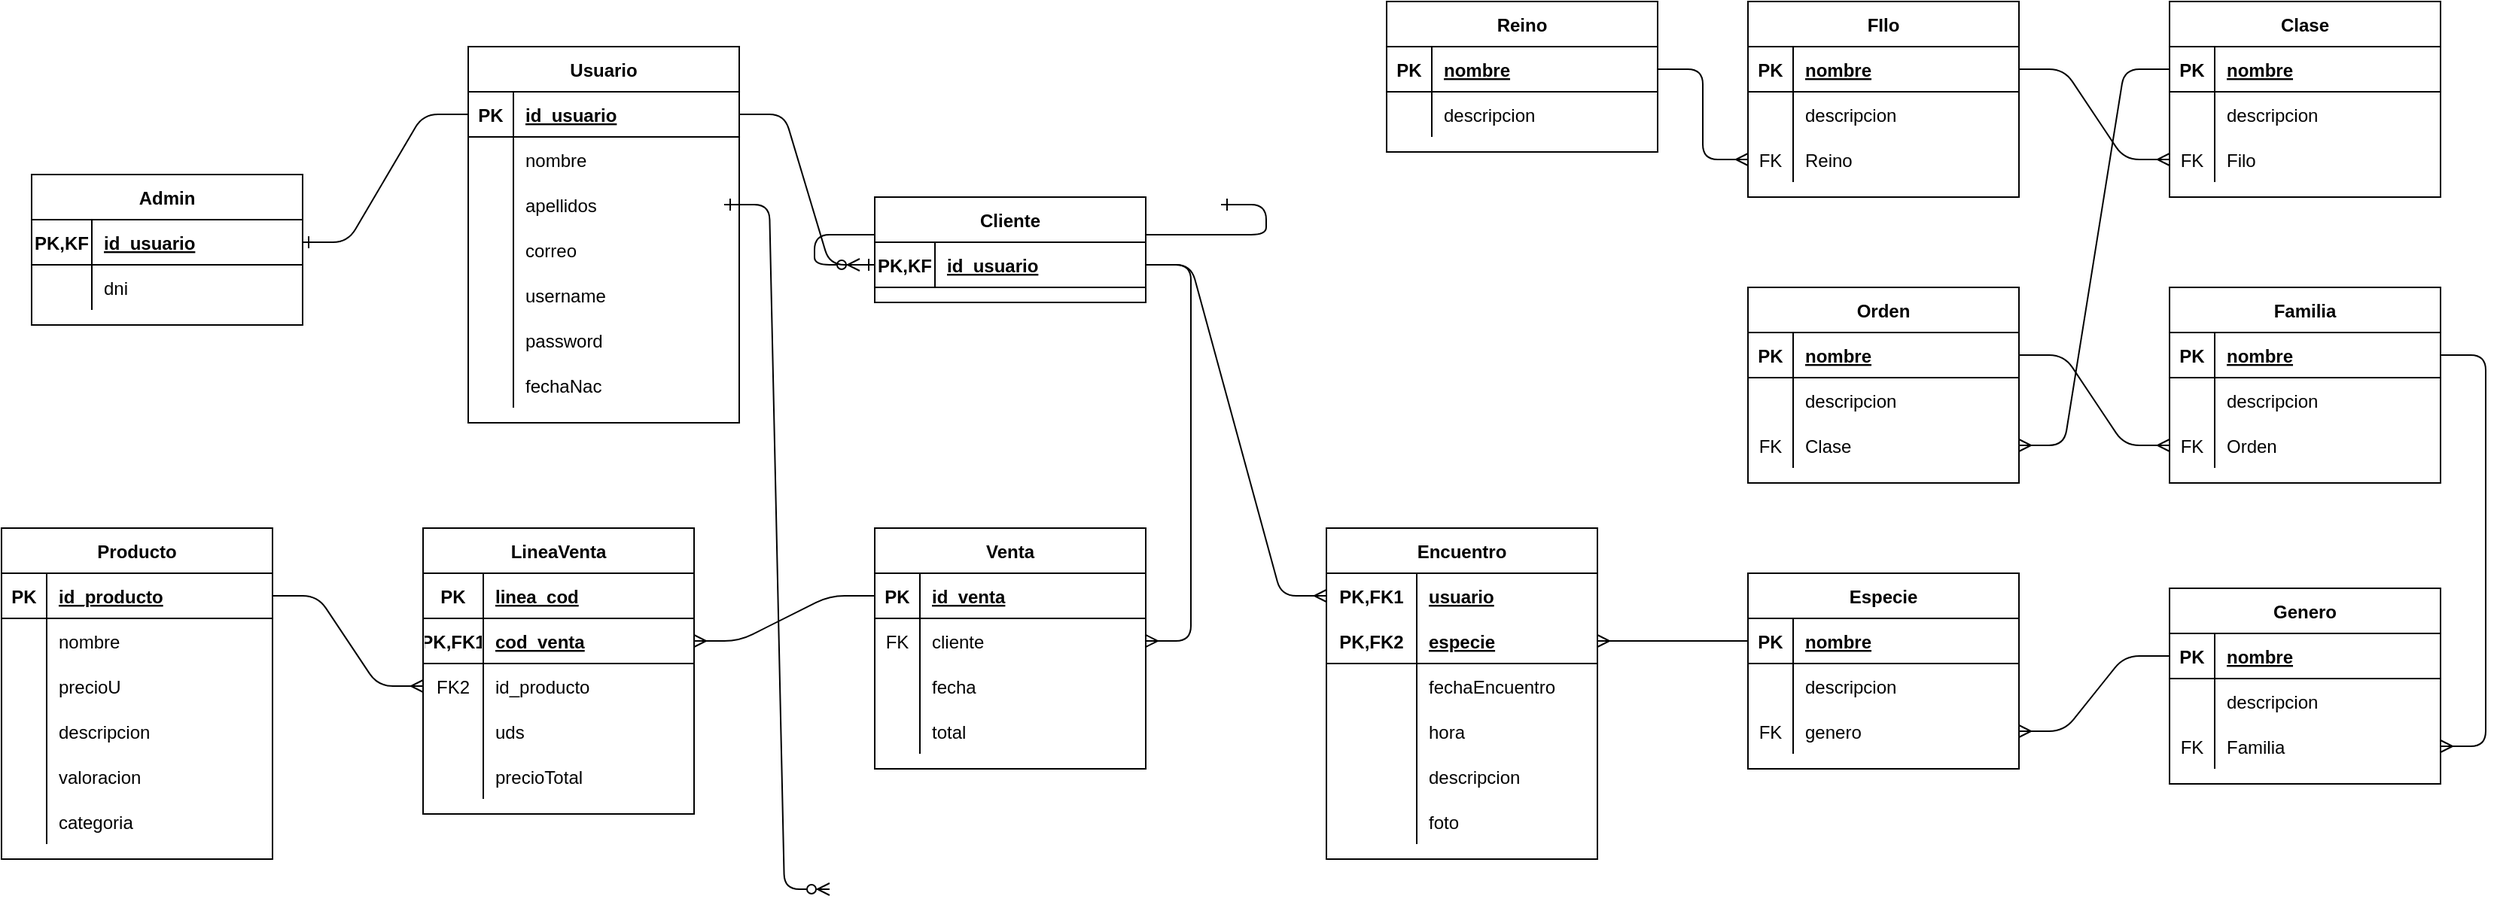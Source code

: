 <mxfile version="13.9.9" type="device"><diagram id="R2lEEEUBdFMjLlhIrx00" name="Page-1"><mxGraphModel dx="2537" dy="729" grid="1" gridSize="10" guides="1" tooltips="1" connect="1" arrows="1" fold="1" page="1" pageScale="1" pageWidth="850" pageHeight="1100" math="0" shadow="0" extFonts="Permanent Marker^https://fonts.googleapis.com/css?family=Permanent+Marker"><root><mxCell id="0"/><mxCell id="1" parent="0"/><mxCell id="C-vyLk0tnHw3VtMMgP7b-1" value="" style="edgeStyle=entityRelationEdgeStyle;endArrow=ERzeroToMany;startArrow=ERone;endFill=1;startFill=0;" parent="1" target="C-vyLk0tnHw3VtMMgP7b-6" edge="1"><mxGeometry width="100" height="100" relative="1" as="geometry"><mxPoint x="370" y="165" as="sourcePoint"/><mxPoint x="440" y="620" as="targetPoint"/></mxGeometry></mxCell><mxCell id="C-vyLk0tnHw3VtMMgP7b-12" value="" style="edgeStyle=entityRelationEdgeStyle;endArrow=ERzeroToMany;startArrow=ERone;endFill=1;startFill=0;" parent="1" target="C-vyLk0tnHw3VtMMgP7b-17" edge="1"><mxGeometry width="100" height="100" relative="1" as="geometry"><mxPoint x="700" y="165" as="sourcePoint"/><mxPoint x="460" y="205" as="targetPoint"/></mxGeometry></mxCell><mxCell id="Ml589LJVZkiTrQY9jMzu-1" value="Usuario" style="shape=table;startSize=30;container=1;collapsible=1;childLayout=tableLayout;fixedRows=1;rowLines=0;fontStyle=1;align=center;resizeLast=1;" vertex="1" parent="1"><mxGeometry x="200" y="60" width="180" height="250" as="geometry"/></mxCell><mxCell id="Ml589LJVZkiTrQY9jMzu-2" value="" style="shape=partialRectangle;collapsible=0;dropTarget=0;pointerEvents=0;fillColor=none;top=0;left=0;bottom=1;right=0;points=[[0,0.5],[1,0.5]];portConstraint=eastwest;" vertex="1" parent="Ml589LJVZkiTrQY9jMzu-1"><mxGeometry y="30" width="180" height="30" as="geometry"/></mxCell><mxCell id="Ml589LJVZkiTrQY9jMzu-3" value="PK" style="shape=partialRectangle;connectable=0;fillColor=none;top=0;left=0;bottom=0;right=0;fontStyle=1;overflow=hidden;" vertex="1" parent="Ml589LJVZkiTrQY9jMzu-2"><mxGeometry width="30" height="30" as="geometry"/></mxCell><mxCell id="Ml589LJVZkiTrQY9jMzu-4" value="id_usuario" style="shape=partialRectangle;connectable=0;fillColor=none;top=0;left=0;bottom=0;right=0;align=left;spacingLeft=6;fontStyle=5;overflow=hidden;" vertex="1" parent="Ml589LJVZkiTrQY9jMzu-2"><mxGeometry x="30" width="150" height="30" as="geometry"/></mxCell><mxCell id="Ml589LJVZkiTrQY9jMzu-5" value="" style="shape=partialRectangle;collapsible=0;dropTarget=0;pointerEvents=0;fillColor=none;top=0;left=0;bottom=0;right=0;points=[[0,0.5],[1,0.5]];portConstraint=eastwest;" vertex="1" parent="Ml589LJVZkiTrQY9jMzu-1"><mxGeometry y="60" width="180" height="30" as="geometry"/></mxCell><mxCell id="Ml589LJVZkiTrQY9jMzu-6" value="" style="shape=partialRectangle;connectable=0;fillColor=none;top=0;left=0;bottom=0;right=0;editable=1;overflow=hidden;" vertex="1" parent="Ml589LJVZkiTrQY9jMzu-5"><mxGeometry width="30" height="30" as="geometry"/></mxCell><mxCell id="Ml589LJVZkiTrQY9jMzu-7" value="nombre" style="shape=partialRectangle;connectable=0;fillColor=none;top=0;left=0;bottom=0;right=0;align=left;spacingLeft=6;overflow=hidden;" vertex="1" parent="Ml589LJVZkiTrQY9jMzu-5"><mxGeometry x="30" width="150" height="30" as="geometry"/></mxCell><mxCell id="Ml589LJVZkiTrQY9jMzu-8" value="" style="shape=partialRectangle;collapsible=0;dropTarget=0;pointerEvents=0;fillColor=none;top=0;left=0;bottom=0;right=0;points=[[0,0.5],[1,0.5]];portConstraint=eastwest;" vertex="1" parent="Ml589LJVZkiTrQY9jMzu-1"><mxGeometry y="90" width="180" height="30" as="geometry"/></mxCell><mxCell id="Ml589LJVZkiTrQY9jMzu-9" value="" style="shape=partialRectangle;connectable=0;fillColor=none;top=0;left=0;bottom=0;right=0;editable=1;overflow=hidden;" vertex="1" parent="Ml589LJVZkiTrQY9jMzu-8"><mxGeometry width="30" height="30" as="geometry"/></mxCell><mxCell id="Ml589LJVZkiTrQY9jMzu-10" value="apellidos" style="shape=partialRectangle;connectable=0;fillColor=none;top=0;left=0;bottom=0;right=0;align=left;spacingLeft=6;overflow=hidden;" vertex="1" parent="Ml589LJVZkiTrQY9jMzu-8"><mxGeometry x="30" width="150" height="30" as="geometry"/></mxCell><mxCell id="Ml589LJVZkiTrQY9jMzu-11" value="" style="shape=partialRectangle;collapsible=0;dropTarget=0;pointerEvents=0;fillColor=none;top=0;left=0;bottom=0;right=0;points=[[0,0.5],[1,0.5]];portConstraint=eastwest;" vertex="1" parent="Ml589LJVZkiTrQY9jMzu-1"><mxGeometry y="120" width="180" height="30" as="geometry"/></mxCell><mxCell id="Ml589LJVZkiTrQY9jMzu-12" value="" style="shape=partialRectangle;connectable=0;fillColor=none;top=0;left=0;bottom=0;right=0;editable=1;overflow=hidden;" vertex="1" parent="Ml589LJVZkiTrQY9jMzu-11"><mxGeometry width="30" height="30" as="geometry"/></mxCell><mxCell id="Ml589LJVZkiTrQY9jMzu-13" value="correo" style="shape=partialRectangle;connectable=0;fillColor=none;top=0;left=0;bottom=0;right=0;align=left;spacingLeft=6;overflow=hidden;" vertex="1" parent="Ml589LJVZkiTrQY9jMzu-11"><mxGeometry x="30" width="150" height="30" as="geometry"/></mxCell><mxCell id="Ml589LJVZkiTrQY9jMzu-14" value="" style="shape=partialRectangle;collapsible=0;dropTarget=0;pointerEvents=0;fillColor=none;top=0;left=0;bottom=0;right=0;points=[[0,0.5],[1,0.5]];portConstraint=eastwest;" vertex="1" parent="Ml589LJVZkiTrQY9jMzu-1"><mxGeometry y="150" width="180" height="30" as="geometry"/></mxCell><mxCell id="Ml589LJVZkiTrQY9jMzu-15" value="" style="shape=partialRectangle;connectable=0;fillColor=none;top=0;left=0;bottom=0;right=0;editable=1;overflow=hidden;" vertex="1" parent="Ml589LJVZkiTrQY9jMzu-14"><mxGeometry width="30" height="30" as="geometry"/></mxCell><mxCell id="Ml589LJVZkiTrQY9jMzu-16" value="username" style="shape=partialRectangle;connectable=0;fillColor=none;top=0;left=0;bottom=0;right=0;align=left;spacingLeft=6;overflow=hidden;" vertex="1" parent="Ml589LJVZkiTrQY9jMzu-14"><mxGeometry x="30" width="150" height="30" as="geometry"/></mxCell><mxCell id="Ml589LJVZkiTrQY9jMzu-17" value="" style="shape=partialRectangle;collapsible=0;dropTarget=0;pointerEvents=0;fillColor=none;top=0;left=0;bottom=0;right=0;points=[[0,0.5],[1,0.5]];portConstraint=eastwest;" vertex="1" parent="Ml589LJVZkiTrQY9jMzu-1"><mxGeometry y="180" width="180" height="30" as="geometry"/></mxCell><mxCell id="Ml589LJVZkiTrQY9jMzu-18" value="" style="shape=partialRectangle;connectable=0;fillColor=none;top=0;left=0;bottom=0;right=0;editable=1;overflow=hidden;" vertex="1" parent="Ml589LJVZkiTrQY9jMzu-17"><mxGeometry width="30" height="30" as="geometry"/></mxCell><mxCell id="Ml589LJVZkiTrQY9jMzu-19" value="password" style="shape=partialRectangle;connectable=0;fillColor=none;top=0;left=0;bottom=0;right=0;align=left;spacingLeft=6;overflow=hidden;" vertex="1" parent="Ml589LJVZkiTrQY9jMzu-17"><mxGeometry x="30" width="150" height="30" as="geometry"/></mxCell><mxCell id="Ml589LJVZkiTrQY9jMzu-20" value="" style="shape=partialRectangle;collapsible=0;dropTarget=0;pointerEvents=0;fillColor=none;top=0;left=0;bottom=0;right=0;points=[[0,0.5],[1,0.5]];portConstraint=eastwest;" vertex="1" parent="Ml589LJVZkiTrQY9jMzu-1"><mxGeometry y="210" width="180" height="30" as="geometry"/></mxCell><mxCell id="Ml589LJVZkiTrQY9jMzu-21" value="" style="shape=partialRectangle;connectable=0;fillColor=none;top=0;left=0;bottom=0;right=0;editable=1;overflow=hidden;" vertex="1" parent="Ml589LJVZkiTrQY9jMzu-20"><mxGeometry width="30" height="30" as="geometry"/></mxCell><mxCell id="Ml589LJVZkiTrQY9jMzu-22" value="fechaNac" style="shape=partialRectangle;connectable=0;fillColor=none;top=0;left=0;bottom=0;right=0;align=left;spacingLeft=6;overflow=hidden;" vertex="1" parent="Ml589LJVZkiTrQY9jMzu-20"><mxGeometry x="30" width="150" height="30" as="geometry"/></mxCell><mxCell id="Ml589LJVZkiTrQY9jMzu-26" value="Admin" style="shape=table;startSize=30;container=1;collapsible=1;childLayout=tableLayout;fixedRows=1;rowLines=0;fontStyle=1;align=center;resizeLast=1;" vertex="1" parent="1"><mxGeometry x="-90" y="145" width="180" height="100" as="geometry"/></mxCell><mxCell id="Ml589LJVZkiTrQY9jMzu-27" value="" style="shape=partialRectangle;collapsible=0;dropTarget=0;pointerEvents=0;fillColor=none;top=0;left=0;bottom=1;right=0;points=[[0,0.5],[1,0.5]];portConstraint=eastwest;" vertex="1" parent="Ml589LJVZkiTrQY9jMzu-26"><mxGeometry y="30" width="180" height="30" as="geometry"/></mxCell><mxCell id="Ml589LJVZkiTrQY9jMzu-28" value="PK,KF" style="shape=partialRectangle;connectable=0;fillColor=none;top=0;left=0;bottom=0;right=0;fontStyle=1;overflow=hidden;" vertex="1" parent="Ml589LJVZkiTrQY9jMzu-27"><mxGeometry width="40" height="30" as="geometry"/></mxCell><mxCell id="Ml589LJVZkiTrQY9jMzu-29" value="id_usuario" style="shape=partialRectangle;connectable=0;fillColor=none;top=0;left=0;bottom=0;right=0;align=left;spacingLeft=6;fontStyle=5;overflow=hidden;" vertex="1" parent="Ml589LJVZkiTrQY9jMzu-27"><mxGeometry x="40" width="140" height="30" as="geometry"/></mxCell><mxCell id="Ml589LJVZkiTrQY9jMzu-36" value="" style="shape=partialRectangle;collapsible=0;dropTarget=0;pointerEvents=0;fillColor=none;top=0;left=0;bottom=0;right=0;points=[[0,0.5],[1,0.5]];portConstraint=eastwest;" vertex="1" parent="Ml589LJVZkiTrQY9jMzu-26"><mxGeometry y="60" width="180" height="30" as="geometry"/></mxCell><mxCell id="Ml589LJVZkiTrQY9jMzu-37" value="" style="shape=partialRectangle;connectable=0;fillColor=none;top=0;left=0;bottom=0;right=0;editable=1;overflow=hidden;" vertex="1" parent="Ml589LJVZkiTrQY9jMzu-36"><mxGeometry width="40" height="30" as="geometry"/></mxCell><mxCell id="Ml589LJVZkiTrQY9jMzu-38" value="dni" style="shape=partialRectangle;connectable=0;fillColor=none;top=0;left=0;bottom=0;right=0;align=left;spacingLeft=6;overflow=hidden;" vertex="1" parent="Ml589LJVZkiTrQY9jMzu-36"><mxGeometry x="40" width="140" height="30" as="geometry"/></mxCell><mxCell id="Ml589LJVZkiTrQY9jMzu-39" value="Cliente" style="shape=table;startSize=30;container=1;collapsible=1;childLayout=tableLayout;fixedRows=1;rowLines=0;fontStyle=1;align=center;resizeLast=1;" vertex="1" parent="1"><mxGeometry x="470" y="160" width="180" height="70" as="geometry"/></mxCell><mxCell id="Ml589LJVZkiTrQY9jMzu-40" value="" style="shape=partialRectangle;collapsible=0;dropTarget=0;pointerEvents=0;fillColor=none;top=0;left=0;bottom=1;right=0;points=[[0,0.5],[1,0.5]];portConstraint=eastwest;" vertex="1" parent="Ml589LJVZkiTrQY9jMzu-39"><mxGeometry y="30" width="180" height="30" as="geometry"/></mxCell><mxCell id="Ml589LJVZkiTrQY9jMzu-41" value="PK,KF" style="shape=partialRectangle;connectable=0;fillColor=none;top=0;left=0;bottom=0;right=0;fontStyle=1;overflow=hidden;" vertex="1" parent="Ml589LJVZkiTrQY9jMzu-40"><mxGeometry width="40" height="30" as="geometry"/></mxCell><mxCell id="Ml589LJVZkiTrQY9jMzu-42" value="id_usuario" style="shape=partialRectangle;connectable=0;fillColor=none;top=0;left=0;bottom=0;right=0;align=left;spacingLeft=6;fontStyle=5;overflow=hidden;" vertex="1" parent="Ml589LJVZkiTrQY9jMzu-40"><mxGeometry x="40" width="140" height="30" as="geometry"/></mxCell><mxCell id="Ml589LJVZkiTrQY9jMzu-64" value="" style="edgeStyle=entityRelationEdgeStyle;fontSize=12;html=1;endArrow=ERone;endFill=1;" edge="1" parent="1" source="Ml589LJVZkiTrQY9jMzu-2" target="Ml589LJVZkiTrQY9jMzu-27"><mxGeometry width="100" height="100" relative="1" as="geometry"><mxPoint y="150" as="sourcePoint"/><mxPoint x="30" y="-40" as="targetPoint"/></mxGeometry></mxCell><mxCell id="Ml589LJVZkiTrQY9jMzu-66" value="" style="edgeStyle=entityRelationEdgeStyle;fontSize=12;html=1;endArrow=ERone;endFill=1;" edge="1" parent="1" source="Ml589LJVZkiTrQY9jMzu-2" target="Ml589LJVZkiTrQY9jMzu-40"><mxGeometry width="100" height="100" relative="1" as="geometry"><mxPoint x="560" y="-100" as="sourcePoint"/><mxPoint x="300" y="250" as="targetPoint"/></mxGeometry></mxCell><mxCell id="Ml589LJVZkiTrQY9jMzu-67" value="Especie" style="shape=table;startSize=30;container=1;collapsible=1;childLayout=tableLayout;fixedRows=1;rowLines=0;fontStyle=1;align=center;resizeLast=1;" vertex="1" parent="1"><mxGeometry x="1050" y="410" width="180" height="130" as="geometry"/></mxCell><mxCell id="Ml589LJVZkiTrQY9jMzu-68" value="" style="shape=partialRectangle;collapsible=0;dropTarget=0;pointerEvents=0;fillColor=none;top=0;left=0;bottom=1;right=0;points=[[0,0.5],[1,0.5]];portConstraint=eastwest;" vertex="1" parent="Ml589LJVZkiTrQY9jMzu-67"><mxGeometry y="30" width="180" height="30" as="geometry"/></mxCell><mxCell id="Ml589LJVZkiTrQY9jMzu-69" value="PK" style="shape=partialRectangle;connectable=0;fillColor=none;top=0;left=0;bottom=0;right=0;fontStyle=1;overflow=hidden;" vertex="1" parent="Ml589LJVZkiTrQY9jMzu-68"><mxGeometry width="30" height="30" as="geometry"/></mxCell><mxCell id="Ml589LJVZkiTrQY9jMzu-70" value="nombre" style="shape=partialRectangle;connectable=0;fillColor=none;top=0;left=0;bottom=0;right=0;align=left;spacingLeft=6;fontStyle=5;overflow=hidden;" vertex="1" parent="Ml589LJVZkiTrQY9jMzu-68"><mxGeometry x="30" width="150" height="30" as="geometry"/></mxCell><mxCell id="Ml589LJVZkiTrQY9jMzu-71" value="" style="shape=partialRectangle;collapsible=0;dropTarget=0;pointerEvents=0;fillColor=none;top=0;left=0;bottom=0;right=0;points=[[0,0.5],[1,0.5]];portConstraint=eastwest;" vertex="1" parent="Ml589LJVZkiTrQY9jMzu-67"><mxGeometry y="60" width="180" height="30" as="geometry"/></mxCell><mxCell id="Ml589LJVZkiTrQY9jMzu-72" value="" style="shape=partialRectangle;connectable=0;fillColor=none;top=0;left=0;bottom=0;right=0;editable=1;overflow=hidden;" vertex="1" parent="Ml589LJVZkiTrQY9jMzu-71"><mxGeometry width="30" height="30" as="geometry"/></mxCell><mxCell id="Ml589LJVZkiTrQY9jMzu-73" value="descripcion" style="shape=partialRectangle;connectable=0;fillColor=none;top=0;left=0;bottom=0;right=0;align=left;spacingLeft=6;overflow=hidden;" vertex="1" parent="Ml589LJVZkiTrQY9jMzu-71"><mxGeometry x="30" width="150" height="30" as="geometry"/></mxCell><mxCell id="Ml589LJVZkiTrQY9jMzu-74" value="" style="shape=partialRectangle;collapsible=0;dropTarget=0;pointerEvents=0;fillColor=none;top=0;left=0;bottom=0;right=0;points=[[0,0.5],[1,0.5]];portConstraint=eastwest;" vertex="1" parent="Ml589LJVZkiTrQY9jMzu-67"><mxGeometry y="90" width="180" height="30" as="geometry"/></mxCell><mxCell id="Ml589LJVZkiTrQY9jMzu-75" value="FK" style="shape=partialRectangle;connectable=0;fillColor=none;top=0;left=0;bottom=0;right=0;editable=1;overflow=hidden;" vertex="1" parent="Ml589LJVZkiTrQY9jMzu-74"><mxGeometry width="30" height="30" as="geometry"/></mxCell><mxCell id="Ml589LJVZkiTrQY9jMzu-76" value="genero" style="shape=partialRectangle;connectable=0;fillColor=none;top=0;left=0;bottom=0;right=0;align=left;spacingLeft=6;overflow=hidden;" vertex="1" parent="Ml589LJVZkiTrQY9jMzu-74"><mxGeometry x="30" width="150" height="30" as="geometry"/></mxCell><mxCell id="Ml589LJVZkiTrQY9jMzu-80" value="Genero" style="shape=table;startSize=30;container=1;collapsible=1;childLayout=tableLayout;fixedRows=1;rowLines=0;fontStyle=1;align=center;resizeLast=1;" vertex="1" parent="1"><mxGeometry x="1330" y="420" width="180" height="130" as="geometry"/></mxCell><mxCell id="Ml589LJVZkiTrQY9jMzu-81" value="" style="shape=partialRectangle;collapsible=0;dropTarget=0;pointerEvents=0;fillColor=none;top=0;left=0;bottom=1;right=0;points=[[0,0.5],[1,0.5]];portConstraint=eastwest;" vertex="1" parent="Ml589LJVZkiTrQY9jMzu-80"><mxGeometry y="30" width="180" height="30" as="geometry"/></mxCell><mxCell id="Ml589LJVZkiTrQY9jMzu-82" value="PK" style="shape=partialRectangle;connectable=0;fillColor=none;top=0;left=0;bottom=0;right=0;fontStyle=1;overflow=hidden;" vertex="1" parent="Ml589LJVZkiTrQY9jMzu-81"><mxGeometry width="30" height="30" as="geometry"/></mxCell><mxCell id="Ml589LJVZkiTrQY9jMzu-83" value="nombre" style="shape=partialRectangle;connectable=0;fillColor=none;top=0;left=0;bottom=0;right=0;align=left;spacingLeft=6;fontStyle=5;overflow=hidden;" vertex="1" parent="Ml589LJVZkiTrQY9jMzu-81"><mxGeometry x="30" width="150" height="30" as="geometry"/></mxCell><mxCell id="Ml589LJVZkiTrQY9jMzu-84" value="" style="shape=partialRectangle;collapsible=0;dropTarget=0;pointerEvents=0;fillColor=none;top=0;left=0;bottom=0;right=0;points=[[0,0.5],[1,0.5]];portConstraint=eastwest;" vertex="1" parent="Ml589LJVZkiTrQY9jMzu-80"><mxGeometry y="60" width="180" height="30" as="geometry"/></mxCell><mxCell id="Ml589LJVZkiTrQY9jMzu-85" value="" style="shape=partialRectangle;connectable=0;fillColor=none;top=0;left=0;bottom=0;right=0;editable=1;overflow=hidden;" vertex="1" parent="Ml589LJVZkiTrQY9jMzu-84"><mxGeometry width="30" height="30" as="geometry"/></mxCell><mxCell id="Ml589LJVZkiTrQY9jMzu-86" value="descripcion" style="shape=partialRectangle;connectable=0;fillColor=none;top=0;left=0;bottom=0;right=0;align=left;spacingLeft=6;overflow=hidden;" vertex="1" parent="Ml589LJVZkiTrQY9jMzu-84"><mxGeometry x="30" width="150" height="30" as="geometry"/></mxCell><mxCell id="Ml589LJVZkiTrQY9jMzu-87" value="" style="shape=partialRectangle;collapsible=0;dropTarget=0;pointerEvents=0;fillColor=none;top=0;left=0;bottom=0;right=0;points=[[0,0.5],[1,0.5]];portConstraint=eastwest;" vertex="1" parent="Ml589LJVZkiTrQY9jMzu-80"><mxGeometry y="90" width="180" height="30" as="geometry"/></mxCell><mxCell id="Ml589LJVZkiTrQY9jMzu-88" value="FK" style="shape=partialRectangle;connectable=0;fillColor=none;top=0;left=0;bottom=0;right=0;editable=1;overflow=hidden;" vertex="1" parent="Ml589LJVZkiTrQY9jMzu-87"><mxGeometry width="30" height="30" as="geometry"/></mxCell><mxCell id="Ml589LJVZkiTrQY9jMzu-89" value="Familia" style="shape=partialRectangle;connectable=0;fillColor=none;top=0;left=0;bottom=0;right=0;align=left;spacingLeft=6;overflow=hidden;" vertex="1" parent="Ml589LJVZkiTrQY9jMzu-87"><mxGeometry x="30" width="150" height="30" as="geometry"/></mxCell><mxCell id="Ml589LJVZkiTrQY9jMzu-90" value="Familia" style="shape=table;startSize=30;container=1;collapsible=1;childLayout=tableLayout;fixedRows=1;rowLines=0;fontStyle=1;align=center;resizeLast=1;" vertex="1" parent="1"><mxGeometry x="1330" y="220" width="180" height="130" as="geometry"/></mxCell><mxCell id="Ml589LJVZkiTrQY9jMzu-91" value="" style="shape=partialRectangle;collapsible=0;dropTarget=0;pointerEvents=0;fillColor=none;top=0;left=0;bottom=1;right=0;points=[[0,0.5],[1,0.5]];portConstraint=eastwest;" vertex="1" parent="Ml589LJVZkiTrQY9jMzu-90"><mxGeometry y="30" width="180" height="30" as="geometry"/></mxCell><mxCell id="Ml589LJVZkiTrQY9jMzu-92" value="PK" style="shape=partialRectangle;connectable=0;fillColor=none;top=0;left=0;bottom=0;right=0;fontStyle=1;overflow=hidden;" vertex="1" parent="Ml589LJVZkiTrQY9jMzu-91"><mxGeometry width="30" height="30" as="geometry"/></mxCell><mxCell id="Ml589LJVZkiTrQY9jMzu-93" value="nombre" style="shape=partialRectangle;connectable=0;fillColor=none;top=0;left=0;bottom=0;right=0;align=left;spacingLeft=6;fontStyle=5;overflow=hidden;" vertex="1" parent="Ml589LJVZkiTrQY9jMzu-91"><mxGeometry x="30" width="150" height="30" as="geometry"/></mxCell><mxCell id="Ml589LJVZkiTrQY9jMzu-94" value="" style="shape=partialRectangle;collapsible=0;dropTarget=0;pointerEvents=0;fillColor=none;top=0;left=0;bottom=0;right=0;points=[[0,0.5],[1,0.5]];portConstraint=eastwest;" vertex="1" parent="Ml589LJVZkiTrQY9jMzu-90"><mxGeometry y="60" width="180" height="30" as="geometry"/></mxCell><mxCell id="Ml589LJVZkiTrQY9jMzu-95" value="" style="shape=partialRectangle;connectable=0;fillColor=none;top=0;left=0;bottom=0;right=0;editable=1;overflow=hidden;" vertex="1" parent="Ml589LJVZkiTrQY9jMzu-94"><mxGeometry width="30" height="30" as="geometry"/></mxCell><mxCell id="Ml589LJVZkiTrQY9jMzu-96" value="descripcion" style="shape=partialRectangle;connectable=0;fillColor=none;top=0;left=0;bottom=0;right=0;align=left;spacingLeft=6;overflow=hidden;" vertex="1" parent="Ml589LJVZkiTrQY9jMzu-94"><mxGeometry x="30" width="150" height="30" as="geometry"/></mxCell><mxCell id="Ml589LJVZkiTrQY9jMzu-97" value="" style="shape=partialRectangle;collapsible=0;dropTarget=0;pointerEvents=0;fillColor=none;top=0;left=0;bottom=0;right=0;points=[[0,0.5],[1,0.5]];portConstraint=eastwest;" vertex="1" parent="Ml589LJVZkiTrQY9jMzu-90"><mxGeometry y="90" width="180" height="30" as="geometry"/></mxCell><mxCell id="Ml589LJVZkiTrQY9jMzu-98" value="FK" style="shape=partialRectangle;connectable=0;fillColor=none;top=0;left=0;bottom=0;right=0;editable=1;overflow=hidden;" vertex="1" parent="Ml589LJVZkiTrQY9jMzu-97"><mxGeometry width="30" height="30" as="geometry"/></mxCell><mxCell id="Ml589LJVZkiTrQY9jMzu-99" value="Orden" style="shape=partialRectangle;connectable=0;fillColor=none;top=0;left=0;bottom=0;right=0;align=left;spacingLeft=6;overflow=hidden;" vertex="1" parent="Ml589LJVZkiTrQY9jMzu-97"><mxGeometry x="30" width="150" height="30" as="geometry"/></mxCell><mxCell id="Ml589LJVZkiTrQY9jMzu-100" value="Orden" style="shape=table;startSize=30;container=1;collapsible=1;childLayout=tableLayout;fixedRows=1;rowLines=0;fontStyle=1;align=center;resizeLast=1;" vertex="1" parent="1"><mxGeometry x="1050" y="220" width="180" height="130" as="geometry"/></mxCell><mxCell id="Ml589LJVZkiTrQY9jMzu-101" value="" style="shape=partialRectangle;collapsible=0;dropTarget=0;pointerEvents=0;fillColor=none;top=0;left=0;bottom=1;right=0;points=[[0,0.5],[1,0.5]];portConstraint=eastwest;" vertex="1" parent="Ml589LJVZkiTrQY9jMzu-100"><mxGeometry y="30" width="180" height="30" as="geometry"/></mxCell><mxCell id="Ml589LJVZkiTrQY9jMzu-102" value="PK" style="shape=partialRectangle;connectable=0;fillColor=none;top=0;left=0;bottom=0;right=0;fontStyle=1;overflow=hidden;" vertex="1" parent="Ml589LJVZkiTrQY9jMzu-101"><mxGeometry width="30" height="30" as="geometry"/></mxCell><mxCell id="Ml589LJVZkiTrQY9jMzu-103" value="nombre" style="shape=partialRectangle;connectable=0;fillColor=none;top=0;left=0;bottom=0;right=0;align=left;spacingLeft=6;fontStyle=5;overflow=hidden;" vertex="1" parent="Ml589LJVZkiTrQY9jMzu-101"><mxGeometry x="30" width="150" height="30" as="geometry"/></mxCell><mxCell id="Ml589LJVZkiTrQY9jMzu-104" value="" style="shape=partialRectangle;collapsible=0;dropTarget=0;pointerEvents=0;fillColor=none;top=0;left=0;bottom=0;right=0;points=[[0,0.5],[1,0.5]];portConstraint=eastwest;" vertex="1" parent="Ml589LJVZkiTrQY9jMzu-100"><mxGeometry y="60" width="180" height="30" as="geometry"/></mxCell><mxCell id="Ml589LJVZkiTrQY9jMzu-105" value="" style="shape=partialRectangle;connectable=0;fillColor=none;top=0;left=0;bottom=0;right=0;editable=1;overflow=hidden;" vertex="1" parent="Ml589LJVZkiTrQY9jMzu-104"><mxGeometry width="30" height="30" as="geometry"/></mxCell><mxCell id="Ml589LJVZkiTrQY9jMzu-106" value="descripcion" style="shape=partialRectangle;connectable=0;fillColor=none;top=0;left=0;bottom=0;right=0;align=left;spacingLeft=6;overflow=hidden;" vertex="1" parent="Ml589LJVZkiTrQY9jMzu-104"><mxGeometry x="30" width="150" height="30" as="geometry"/></mxCell><mxCell id="Ml589LJVZkiTrQY9jMzu-107" value="" style="shape=partialRectangle;collapsible=0;dropTarget=0;pointerEvents=0;fillColor=none;top=0;left=0;bottom=0;right=0;points=[[0,0.5],[1,0.5]];portConstraint=eastwest;" vertex="1" parent="Ml589LJVZkiTrQY9jMzu-100"><mxGeometry y="90" width="180" height="30" as="geometry"/></mxCell><mxCell id="Ml589LJVZkiTrQY9jMzu-108" value="FK" style="shape=partialRectangle;connectable=0;fillColor=none;top=0;left=0;bottom=0;right=0;editable=1;overflow=hidden;" vertex="1" parent="Ml589LJVZkiTrQY9jMzu-107"><mxGeometry width="30" height="30" as="geometry"/></mxCell><mxCell id="Ml589LJVZkiTrQY9jMzu-109" value="Clase" style="shape=partialRectangle;connectable=0;fillColor=none;top=0;left=0;bottom=0;right=0;align=left;spacingLeft=6;overflow=hidden;" vertex="1" parent="Ml589LJVZkiTrQY9jMzu-107"><mxGeometry x="30" width="150" height="30" as="geometry"/></mxCell><mxCell id="Ml589LJVZkiTrQY9jMzu-110" value="Clase" style="shape=table;startSize=30;container=1;collapsible=1;childLayout=tableLayout;fixedRows=1;rowLines=0;fontStyle=1;align=center;resizeLast=1;" vertex="1" parent="1"><mxGeometry x="1330" y="30" width="180" height="130" as="geometry"/></mxCell><mxCell id="Ml589LJVZkiTrQY9jMzu-111" value="" style="shape=partialRectangle;collapsible=0;dropTarget=0;pointerEvents=0;fillColor=none;top=0;left=0;bottom=1;right=0;points=[[0,0.5],[1,0.5]];portConstraint=eastwest;" vertex="1" parent="Ml589LJVZkiTrQY9jMzu-110"><mxGeometry y="30" width="180" height="30" as="geometry"/></mxCell><mxCell id="Ml589LJVZkiTrQY9jMzu-112" value="PK" style="shape=partialRectangle;connectable=0;fillColor=none;top=0;left=0;bottom=0;right=0;fontStyle=1;overflow=hidden;" vertex="1" parent="Ml589LJVZkiTrQY9jMzu-111"><mxGeometry width="30" height="30" as="geometry"/></mxCell><mxCell id="Ml589LJVZkiTrQY9jMzu-113" value="nombre" style="shape=partialRectangle;connectable=0;fillColor=none;top=0;left=0;bottom=0;right=0;align=left;spacingLeft=6;fontStyle=5;overflow=hidden;" vertex="1" parent="Ml589LJVZkiTrQY9jMzu-111"><mxGeometry x="30" width="150" height="30" as="geometry"/></mxCell><mxCell id="Ml589LJVZkiTrQY9jMzu-114" value="" style="shape=partialRectangle;collapsible=0;dropTarget=0;pointerEvents=0;fillColor=none;top=0;left=0;bottom=0;right=0;points=[[0,0.5],[1,0.5]];portConstraint=eastwest;" vertex="1" parent="Ml589LJVZkiTrQY9jMzu-110"><mxGeometry y="60" width="180" height="30" as="geometry"/></mxCell><mxCell id="Ml589LJVZkiTrQY9jMzu-115" value="" style="shape=partialRectangle;connectable=0;fillColor=none;top=0;left=0;bottom=0;right=0;editable=1;overflow=hidden;" vertex="1" parent="Ml589LJVZkiTrQY9jMzu-114"><mxGeometry width="30" height="30" as="geometry"/></mxCell><mxCell id="Ml589LJVZkiTrQY9jMzu-116" value="descripcion" style="shape=partialRectangle;connectable=0;fillColor=none;top=0;left=0;bottom=0;right=0;align=left;spacingLeft=6;overflow=hidden;" vertex="1" parent="Ml589LJVZkiTrQY9jMzu-114"><mxGeometry x="30" width="150" height="30" as="geometry"/></mxCell><mxCell id="Ml589LJVZkiTrQY9jMzu-117" value="" style="shape=partialRectangle;collapsible=0;dropTarget=0;pointerEvents=0;fillColor=none;top=0;left=0;bottom=0;right=0;points=[[0,0.5],[1,0.5]];portConstraint=eastwest;" vertex="1" parent="Ml589LJVZkiTrQY9jMzu-110"><mxGeometry y="90" width="180" height="30" as="geometry"/></mxCell><mxCell id="Ml589LJVZkiTrQY9jMzu-118" value="FK" style="shape=partialRectangle;connectable=0;fillColor=none;top=0;left=0;bottom=0;right=0;editable=1;overflow=hidden;" vertex="1" parent="Ml589LJVZkiTrQY9jMzu-117"><mxGeometry width="30" height="30" as="geometry"/></mxCell><mxCell id="Ml589LJVZkiTrQY9jMzu-119" value="Filo" style="shape=partialRectangle;connectable=0;fillColor=none;top=0;left=0;bottom=0;right=0;align=left;spacingLeft=6;overflow=hidden;" vertex="1" parent="Ml589LJVZkiTrQY9jMzu-117"><mxGeometry x="30" width="150" height="30" as="geometry"/></mxCell><mxCell id="Ml589LJVZkiTrQY9jMzu-133" value="FIlo" style="shape=table;startSize=30;container=1;collapsible=1;childLayout=tableLayout;fixedRows=1;rowLines=0;fontStyle=1;align=center;resizeLast=1;" vertex="1" parent="1"><mxGeometry x="1050" y="30" width="180" height="130" as="geometry"/></mxCell><mxCell id="Ml589LJVZkiTrQY9jMzu-134" value="" style="shape=partialRectangle;collapsible=0;dropTarget=0;pointerEvents=0;fillColor=none;top=0;left=0;bottom=1;right=0;points=[[0,0.5],[1,0.5]];portConstraint=eastwest;" vertex="1" parent="Ml589LJVZkiTrQY9jMzu-133"><mxGeometry y="30" width="180" height="30" as="geometry"/></mxCell><mxCell id="Ml589LJVZkiTrQY9jMzu-135" value="PK" style="shape=partialRectangle;connectable=0;fillColor=none;top=0;left=0;bottom=0;right=0;fontStyle=1;overflow=hidden;" vertex="1" parent="Ml589LJVZkiTrQY9jMzu-134"><mxGeometry width="30" height="30" as="geometry"/></mxCell><mxCell id="Ml589LJVZkiTrQY9jMzu-136" value="nombre" style="shape=partialRectangle;connectable=0;fillColor=none;top=0;left=0;bottom=0;right=0;align=left;spacingLeft=6;fontStyle=5;overflow=hidden;" vertex="1" parent="Ml589LJVZkiTrQY9jMzu-134"><mxGeometry x="30" width="150" height="30" as="geometry"/></mxCell><mxCell id="Ml589LJVZkiTrQY9jMzu-137" value="" style="shape=partialRectangle;collapsible=0;dropTarget=0;pointerEvents=0;fillColor=none;top=0;left=0;bottom=0;right=0;points=[[0,0.5],[1,0.5]];portConstraint=eastwest;" vertex="1" parent="Ml589LJVZkiTrQY9jMzu-133"><mxGeometry y="60" width="180" height="30" as="geometry"/></mxCell><mxCell id="Ml589LJVZkiTrQY9jMzu-138" value="" style="shape=partialRectangle;connectable=0;fillColor=none;top=0;left=0;bottom=0;right=0;editable=1;overflow=hidden;" vertex="1" parent="Ml589LJVZkiTrQY9jMzu-137"><mxGeometry width="30" height="30" as="geometry"/></mxCell><mxCell id="Ml589LJVZkiTrQY9jMzu-139" value="descripcion" style="shape=partialRectangle;connectable=0;fillColor=none;top=0;left=0;bottom=0;right=0;align=left;spacingLeft=6;overflow=hidden;" vertex="1" parent="Ml589LJVZkiTrQY9jMzu-137"><mxGeometry x="30" width="150" height="30" as="geometry"/></mxCell><mxCell id="Ml589LJVZkiTrQY9jMzu-140" value="" style="shape=partialRectangle;collapsible=0;dropTarget=0;pointerEvents=0;fillColor=none;top=0;left=0;bottom=0;right=0;points=[[0,0.5],[1,0.5]];portConstraint=eastwest;" vertex="1" parent="Ml589LJVZkiTrQY9jMzu-133"><mxGeometry y="90" width="180" height="30" as="geometry"/></mxCell><mxCell id="Ml589LJVZkiTrQY9jMzu-141" value="FK" style="shape=partialRectangle;connectable=0;fillColor=none;top=0;left=0;bottom=0;right=0;editable=1;overflow=hidden;" vertex="1" parent="Ml589LJVZkiTrQY9jMzu-140"><mxGeometry width="30" height="30" as="geometry"/></mxCell><mxCell id="Ml589LJVZkiTrQY9jMzu-142" value="Reino" style="shape=partialRectangle;connectable=0;fillColor=none;top=0;left=0;bottom=0;right=0;align=left;spacingLeft=6;overflow=hidden;" vertex="1" parent="Ml589LJVZkiTrQY9jMzu-140"><mxGeometry x="30" width="150" height="30" as="geometry"/></mxCell><mxCell id="Ml589LJVZkiTrQY9jMzu-143" value="Reino" style="shape=table;startSize=30;container=1;collapsible=1;childLayout=tableLayout;fixedRows=1;rowLines=0;fontStyle=1;align=center;resizeLast=1;" vertex="1" parent="1"><mxGeometry x="810" y="30" width="180" height="100" as="geometry"/></mxCell><mxCell id="Ml589LJVZkiTrQY9jMzu-144" value="" style="shape=partialRectangle;collapsible=0;dropTarget=0;pointerEvents=0;fillColor=none;top=0;left=0;bottom=1;right=0;points=[[0,0.5],[1,0.5]];portConstraint=eastwest;" vertex="1" parent="Ml589LJVZkiTrQY9jMzu-143"><mxGeometry y="30" width="180" height="30" as="geometry"/></mxCell><mxCell id="Ml589LJVZkiTrQY9jMzu-145" value="PK" style="shape=partialRectangle;connectable=0;fillColor=none;top=0;left=0;bottom=0;right=0;fontStyle=1;overflow=hidden;" vertex="1" parent="Ml589LJVZkiTrQY9jMzu-144"><mxGeometry width="30" height="30" as="geometry"/></mxCell><mxCell id="Ml589LJVZkiTrQY9jMzu-146" value="nombre" style="shape=partialRectangle;connectable=0;fillColor=none;top=0;left=0;bottom=0;right=0;align=left;spacingLeft=6;fontStyle=5;overflow=hidden;" vertex="1" parent="Ml589LJVZkiTrQY9jMzu-144"><mxGeometry x="30" width="150" height="30" as="geometry"/></mxCell><mxCell id="Ml589LJVZkiTrQY9jMzu-147" value="" style="shape=partialRectangle;collapsible=0;dropTarget=0;pointerEvents=0;fillColor=none;top=0;left=0;bottom=0;right=0;points=[[0,0.5],[1,0.5]];portConstraint=eastwest;" vertex="1" parent="Ml589LJVZkiTrQY9jMzu-143"><mxGeometry y="60" width="180" height="30" as="geometry"/></mxCell><mxCell id="Ml589LJVZkiTrQY9jMzu-148" value="" style="shape=partialRectangle;connectable=0;fillColor=none;top=0;left=0;bottom=0;right=0;editable=1;overflow=hidden;" vertex="1" parent="Ml589LJVZkiTrQY9jMzu-147"><mxGeometry width="30" height="30" as="geometry"/></mxCell><mxCell id="Ml589LJVZkiTrQY9jMzu-149" value="descripcion" style="shape=partialRectangle;connectable=0;fillColor=none;top=0;left=0;bottom=0;right=0;align=left;spacingLeft=6;overflow=hidden;" vertex="1" parent="Ml589LJVZkiTrQY9jMzu-147"><mxGeometry x="30" width="150" height="30" as="geometry"/></mxCell><mxCell id="Ml589LJVZkiTrQY9jMzu-153" value="Encuentro" style="shape=table;startSize=30;container=1;collapsible=1;childLayout=tableLayout;fixedRows=1;rowLines=0;fontStyle=1;align=center;resizeLast=1;" vertex="1" parent="1"><mxGeometry x="770" y="380" width="180" height="220" as="geometry"/></mxCell><mxCell id="Ml589LJVZkiTrQY9jMzu-154" value="" style="shape=partialRectangle;collapsible=0;dropTarget=0;pointerEvents=0;fillColor=none;top=0;left=0;bottom=0;right=0;points=[[0,0.5],[1,0.5]];portConstraint=eastwest;" vertex="1" parent="Ml589LJVZkiTrQY9jMzu-153"><mxGeometry y="30" width="180" height="30" as="geometry"/></mxCell><mxCell id="Ml589LJVZkiTrQY9jMzu-155" value="PK,FK1" style="shape=partialRectangle;connectable=0;fillColor=none;top=0;left=0;bottom=0;right=0;fontStyle=1;overflow=hidden;" vertex="1" parent="Ml589LJVZkiTrQY9jMzu-154"><mxGeometry width="60" height="30" as="geometry"/></mxCell><mxCell id="Ml589LJVZkiTrQY9jMzu-156" value="usuario" style="shape=partialRectangle;connectable=0;fillColor=none;top=0;left=0;bottom=0;right=0;align=left;spacingLeft=6;fontStyle=5;overflow=hidden;" vertex="1" parent="Ml589LJVZkiTrQY9jMzu-154"><mxGeometry x="60" width="120" height="30" as="geometry"/></mxCell><mxCell id="Ml589LJVZkiTrQY9jMzu-157" value="" style="shape=partialRectangle;collapsible=0;dropTarget=0;pointerEvents=0;fillColor=none;top=0;left=0;bottom=1;right=0;points=[[0,0.5],[1,0.5]];portConstraint=eastwest;" vertex="1" parent="Ml589LJVZkiTrQY9jMzu-153"><mxGeometry y="60" width="180" height="30" as="geometry"/></mxCell><mxCell id="Ml589LJVZkiTrQY9jMzu-158" value="PK,FK2" style="shape=partialRectangle;connectable=0;fillColor=none;top=0;left=0;bottom=0;right=0;fontStyle=1;overflow=hidden;" vertex="1" parent="Ml589LJVZkiTrQY9jMzu-157"><mxGeometry width="60" height="30" as="geometry"/></mxCell><mxCell id="Ml589LJVZkiTrQY9jMzu-159" value="especie" style="shape=partialRectangle;connectable=0;fillColor=none;top=0;left=0;bottom=0;right=0;align=left;spacingLeft=6;fontStyle=5;overflow=hidden;" vertex="1" parent="Ml589LJVZkiTrQY9jMzu-157"><mxGeometry x="60" width="120" height="30" as="geometry"/></mxCell><mxCell id="Ml589LJVZkiTrQY9jMzu-160" value="" style="shape=partialRectangle;collapsible=0;dropTarget=0;pointerEvents=0;fillColor=none;top=0;left=0;bottom=0;right=0;points=[[0,0.5],[1,0.5]];portConstraint=eastwest;" vertex="1" parent="Ml589LJVZkiTrQY9jMzu-153"><mxGeometry y="90" width="180" height="30" as="geometry"/></mxCell><mxCell id="Ml589LJVZkiTrQY9jMzu-161" value="" style="shape=partialRectangle;connectable=0;fillColor=none;top=0;left=0;bottom=0;right=0;editable=1;overflow=hidden;" vertex="1" parent="Ml589LJVZkiTrQY9jMzu-160"><mxGeometry width="60" height="30" as="geometry"/></mxCell><mxCell id="Ml589LJVZkiTrQY9jMzu-162" value="fechaEncuentro" style="shape=partialRectangle;connectable=0;fillColor=none;top=0;left=0;bottom=0;right=0;align=left;spacingLeft=6;overflow=hidden;" vertex="1" parent="Ml589LJVZkiTrQY9jMzu-160"><mxGeometry x="60" width="120" height="30" as="geometry"/></mxCell><mxCell id="Ml589LJVZkiTrQY9jMzu-163" value="" style="shape=partialRectangle;collapsible=0;dropTarget=0;pointerEvents=0;fillColor=none;top=0;left=0;bottom=0;right=0;points=[[0,0.5],[1,0.5]];portConstraint=eastwest;" vertex="1" parent="Ml589LJVZkiTrQY9jMzu-153"><mxGeometry y="120" width="180" height="30" as="geometry"/></mxCell><mxCell id="Ml589LJVZkiTrQY9jMzu-164" value="" style="shape=partialRectangle;connectable=0;fillColor=none;top=0;left=0;bottom=0;right=0;editable=1;overflow=hidden;" vertex="1" parent="Ml589LJVZkiTrQY9jMzu-163"><mxGeometry width="60" height="30" as="geometry"/></mxCell><mxCell id="Ml589LJVZkiTrQY9jMzu-165" value="hora" style="shape=partialRectangle;connectable=0;fillColor=none;top=0;left=0;bottom=0;right=0;align=left;spacingLeft=6;overflow=hidden;" vertex="1" parent="Ml589LJVZkiTrQY9jMzu-163"><mxGeometry x="60" width="120" height="30" as="geometry"/></mxCell><mxCell id="Ml589LJVZkiTrQY9jMzu-166" value="" style="shape=partialRectangle;collapsible=0;dropTarget=0;pointerEvents=0;fillColor=none;top=0;left=0;bottom=0;right=0;points=[[0,0.5],[1,0.5]];portConstraint=eastwest;" vertex="1" parent="Ml589LJVZkiTrQY9jMzu-153"><mxGeometry y="150" width="180" height="30" as="geometry"/></mxCell><mxCell id="Ml589LJVZkiTrQY9jMzu-167" value="" style="shape=partialRectangle;connectable=0;fillColor=none;top=0;left=0;bottom=0;right=0;editable=1;overflow=hidden;" vertex="1" parent="Ml589LJVZkiTrQY9jMzu-166"><mxGeometry width="60" height="30" as="geometry"/></mxCell><mxCell id="Ml589LJVZkiTrQY9jMzu-168" value="descripcion" style="shape=partialRectangle;connectable=0;fillColor=none;top=0;left=0;bottom=0;right=0;align=left;spacingLeft=6;overflow=hidden;" vertex="1" parent="Ml589LJVZkiTrQY9jMzu-166"><mxGeometry x="60" width="120" height="30" as="geometry"/></mxCell><mxCell id="Ml589LJVZkiTrQY9jMzu-169" value="" style="shape=partialRectangle;collapsible=0;dropTarget=0;pointerEvents=0;fillColor=none;top=0;left=0;bottom=0;right=0;points=[[0,0.5],[1,0.5]];portConstraint=eastwest;" vertex="1" parent="Ml589LJVZkiTrQY9jMzu-153"><mxGeometry y="180" width="180" height="30" as="geometry"/></mxCell><mxCell id="Ml589LJVZkiTrQY9jMzu-170" value="" style="shape=partialRectangle;connectable=0;fillColor=none;top=0;left=0;bottom=0;right=0;editable=1;overflow=hidden;" vertex="1" parent="Ml589LJVZkiTrQY9jMzu-169"><mxGeometry width="60" height="30" as="geometry"/></mxCell><mxCell id="Ml589LJVZkiTrQY9jMzu-171" value="foto" style="shape=partialRectangle;connectable=0;fillColor=none;top=0;left=0;bottom=0;right=0;align=left;spacingLeft=6;overflow=hidden;" vertex="1" parent="Ml589LJVZkiTrQY9jMzu-169"><mxGeometry x="60" width="120" height="30" as="geometry"/></mxCell><mxCell id="Ml589LJVZkiTrQY9jMzu-172" value="Producto" style="shape=table;startSize=30;container=1;collapsible=1;childLayout=tableLayout;fixedRows=1;rowLines=0;fontStyle=1;align=center;resizeLast=1;" vertex="1" parent="1"><mxGeometry x="-110" y="380" width="180" height="220" as="geometry"/></mxCell><mxCell id="Ml589LJVZkiTrQY9jMzu-173" value="" style="shape=partialRectangle;collapsible=0;dropTarget=0;pointerEvents=0;fillColor=none;top=0;left=0;bottom=1;right=0;points=[[0,0.5],[1,0.5]];portConstraint=eastwest;" vertex="1" parent="Ml589LJVZkiTrQY9jMzu-172"><mxGeometry y="30" width="180" height="30" as="geometry"/></mxCell><mxCell id="Ml589LJVZkiTrQY9jMzu-174" value="PK" style="shape=partialRectangle;connectable=0;fillColor=none;top=0;left=0;bottom=0;right=0;fontStyle=1;overflow=hidden;" vertex="1" parent="Ml589LJVZkiTrQY9jMzu-173"><mxGeometry width="30" height="30" as="geometry"/></mxCell><mxCell id="Ml589LJVZkiTrQY9jMzu-175" value="id_producto" style="shape=partialRectangle;connectable=0;fillColor=none;top=0;left=0;bottom=0;right=0;align=left;spacingLeft=6;fontStyle=5;overflow=hidden;" vertex="1" parent="Ml589LJVZkiTrQY9jMzu-173"><mxGeometry x="30" width="150" height="30" as="geometry"/></mxCell><mxCell id="Ml589LJVZkiTrQY9jMzu-176" value="" style="shape=partialRectangle;collapsible=0;dropTarget=0;pointerEvents=0;fillColor=none;top=0;left=0;bottom=0;right=0;points=[[0,0.5],[1,0.5]];portConstraint=eastwest;" vertex="1" parent="Ml589LJVZkiTrQY9jMzu-172"><mxGeometry y="60" width="180" height="30" as="geometry"/></mxCell><mxCell id="Ml589LJVZkiTrQY9jMzu-177" value="" style="shape=partialRectangle;connectable=0;fillColor=none;top=0;left=0;bottom=0;right=0;editable=1;overflow=hidden;" vertex="1" parent="Ml589LJVZkiTrQY9jMzu-176"><mxGeometry width="30" height="30" as="geometry"/></mxCell><mxCell id="Ml589LJVZkiTrQY9jMzu-178" value="nombre" style="shape=partialRectangle;connectable=0;fillColor=none;top=0;left=0;bottom=0;right=0;align=left;spacingLeft=6;overflow=hidden;" vertex="1" parent="Ml589LJVZkiTrQY9jMzu-176"><mxGeometry x="30" width="150" height="30" as="geometry"/></mxCell><mxCell id="Ml589LJVZkiTrQY9jMzu-179" value="" style="shape=partialRectangle;collapsible=0;dropTarget=0;pointerEvents=0;fillColor=none;top=0;left=0;bottom=0;right=0;points=[[0,0.5],[1,0.5]];portConstraint=eastwest;" vertex="1" parent="Ml589LJVZkiTrQY9jMzu-172"><mxGeometry y="90" width="180" height="30" as="geometry"/></mxCell><mxCell id="Ml589LJVZkiTrQY9jMzu-180" value="" style="shape=partialRectangle;connectable=0;fillColor=none;top=0;left=0;bottom=0;right=0;editable=1;overflow=hidden;" vertex="1" parent="Ml589LJVZkiTrQY9jMzu-179"><mxGeometry width="30" height="30" as="geometry"/></mxCell><mxCell id="Ml589LJVZkiTrQY9jMzu-181" value="precioU" style="shape=partialRectangle;connectable=0;fillColor=none;top=0;left=0;bottom=0;right=0;align=left;spacingLeft=6;overflow=hidden;" vertex="1" parent="Ml589LJVZkiTrQY9jMzu-179"><mxGeometry x="30" width="150" height="30" as="geometry"/></mxCell><mxCell id="Ml589LJVZkiTrQY9jMzu-182" value="" style="shape=partialRectangle;collapsible=0;dropTarget=0;pointerEvents=0;fillColor=none;top=0;left=0;bottom=0;right=0;points=[[0,0.5],[1,0.5]];portConstraint=eastwest;" vertex="1" parent="Ml589LJVZkiTrQY9jMzu-172"><mxGeometry y="120" width="180" height="30" as="geometry"/></mxCell><mxCell id="Ml589LJVZkiTrQY9jMzu-183" value="" style="shape=partialRectangle;connectable=0;fillColor=none;top=0;left=0;bottom=0;right=0;editable=1;overflow=hidden;" vertex="1" parent="Ml589LJVZkiTrQY9jMzu-182"><mxGeometry width="30" height="30" as="geometry"/></mxCell><mxCell id="Ml589LJVZkiTrQY9jMzu-184" value="descripcion" style="shape=partialRectangle;connectable=0;fillColor=none;top=0;left=0;bottom=0;right=0;align=left;spacingLeft=6;overflow=hidden;" vertex="1" parent="Ml589LJVZkiTrQY9jMzu-182"><mxGeometry x="30" width="150" height="30" as="geometry"/></mxCell><mxCell id="Ml589LJVZkiTrQY9jMzu-185" value="" style="shape=partialRectangle;collapsible=0;dropTarget=0;pointerEvents=0;fillColor=none;top=0;left=0;bottom=0;right=0;points=[[0,0.5],[1,0.5]];portConstraint=eastwest;" vertex="1" parent="Ml589LJVZkiTrQY9jMzu-172"><mxGeometry y="150" width="180" height="30" as="geometry"/></mxCell><mxCell id="Ml589LJVZkiTrQY9jMzu-186" value="" style="shape=partialRectangle;connectable=0;fillColor=none;top=0;left=0;bottom=0;right=0;editable=1;overflow=hidden;" vertex="1" parent="Ml589LJVZkiTrQY9jMzu-185"><mxGeometry width="30" height="30" as="geometry"/></mxCell><mxCell id="Ml589LJVZkiTrQY9jMzu-187" value="valoracion" style="shape=partialRectangle;connectable=0;fillColor=none;top=0;left=0;bottom=0;right=0;align=left;spacingLeft=6;overflow=hidden;" vertex="1" parent="Ml589LJVZkiTrQY9jMzu-185"><mxGeometry x="30" width="150" height="30" as="geometry"/></mxCell><mxCell id="Ml589LJVZkiTrQY9jMzu-188" value="" style="shape=partialRectangle;collapsible=0;dropTarget=0;pointerEvents=0;fillColor=none;top=0;left=0;bottom=0;right=0;points=[[0,0.5],[1,0.5]];portConstraint=eastwest;" vertex="1" parent="Ml589LJVZkiTrQY9jMzu-172"><mxGeometry y="180" width="180" height="30" as="geometry"/></mxCell><mxCell id="Ml589LJVZkiTrQY9jMzu-189" value="" style="shape=partialRectangle;connectable=0;fillColor=none;top=0;left=0;bottom=0;right=0;editable=1;overflow=hidden;" vertex="1" parent="Ml589LJVZkiTrQY9jMzu-188"><mxGeometry width="30" height="30" as="geometry"/></mxCell><mxCell id="Ml589LJVZkiTrQY9jMzu-190" value="categoria" style="shape=partialRectangle;connectable=0;fillColor=none;top=0;left=0;bottom=0;right=0;align=left;spacingLeft=6;overflow=hidden;" vertex="1" parent="Ml589LJVZkiTrQY9jMzu-188"><mxGeometry x="30" width="150" height="30" as="geometry"/></mxCell><mxCell id="Ml589LJVZkiTrQY9jMzu-194" value="LineaVenta" style="shape=table;startSize=30;container=1;collapsible=1;childLayout=tableLayout;fixedRows=1;rowLines=0;fontStyle=1;align=center;resizeLast=1;" vertex="1" parent="1"><mxGeometry x="170" y="380" width="180" height="190" as="geometry"/></mxCell><mxCell id="Ml589LJVZkiTrQY9jMzu-195" value="" style="shape=partialRectangle;collapsible=0;dropTarget=0;pointerEvents=0;fillColor=none;top=0;left=0;bottom=1;right=0;points=[[0,0.5],[1,0.5]];portConstraint=eastwest;" vertex="1" parent="Ml589LJVZkiTrQY9jMzu-194"><mxGeometry y="30" width="180" height="30" as="geometry"/></mxCell><mxCell id="Ml589LJVZkiTrQY9jMzu-196" value="PK" style="shape=partialRectangle;connectable=0;fillColor=none;top=0;left=0;bottom=0;right=0;fontStyle=1;overflow=hidden;" vertex="1" parent="Ml589LJVZkiTrQY9jMzu-195"><mxGeometry width="40" height="30" as="geometry"/></mxCell><mxCell id="Ml589LJVZkiTrQY9jMzu-197" value="linea_cod" style="shape=partialRectangle;connectable=0;fillColor=none;top=0;left=0;bottom=0;right=0;align=left;spacingLeft=6;fontStyle=5;overflow=hidden;" vertex="1" parent="Ml589LJVZkiTrQY9jMzu-195"><mxGeometry x="40" width="140" height="30" as="geometry"/></mxCell><mxCell id="Ml589LJVZkiTrQY9jMzu-232" value="" style="shape=partialRectangle;collapsible=0;dropTarget=0;pointerEvents=0;fillColor=none;top=0;left=0;bottom=1;right=0;points=[[0,0.5],[1,0.5]];portConstraint=eastwest;" vertex="1" parent="Ml589LJVZkiTrQY9jMzu-194"><mxGeometry y="60" width="180" height="30" as="geometry"/></mxCell><mxCell id="Ml589LJVZkiTrQY9jMzu-233" value="PK,FK1" style="shape=partialRectangle;connectable=0;fillColor=none;top=0;left=0;bottom=0;right=0;fontStyle=1;overflow=hidden;" vertex="1" parent="Ml589LJVZkiTrQY9jMzu-232"><mxGeometry width="40" height="30" as="geometry"/></mxCell><mxCell id="Ml589LJVZkiTrQY9jMzu-234" value="cod_venta" style="shape=partialRectangle;connectable=0;fillColor=none;top=0;left=0;bottom=0;right=0;align=left;spacingLeft=6;fontStyle=5;overflow=hidden;" vertex="1" parent="Ml589LJVZkiTrQY9jMzu-232"><mxGeometry x="40" width="140" height="30" as="geometry"/></mxCell><mxCell id="Ml589LJVZkiTrQY9jMzu-198" value="" style="shape=partialRectangle;collapsible=0;dropTarget=0;pointerEvents=0;fillColor=none;top=0;left=0;bottom=0;right=0;points=[[0,0.5],[1,0.5]];portConstraint=eastwest;" vertex="1" parent="Ml589LJVZkiTrQY9jMzu-194"><mxGeometry y="90" width="180" height="30" as="geometry"/></mxCell><mxCell id="Ml589LJVZkiTrQY9jMzu-199" value="FK2" style="shape=partialRectangle;connectable=0;fillColor=none;top=0;left=0;bottom=0;right=0;editable=1;overflow=hidden;" vertex="1" parent="Ml589LJVZkiTrQY9jMzu-198"><mxGeometry width="40" height="30" as="geometry"/></mxCell><mxCell id="Ml589LJVZkiTrQY9jMzu-200" value="id_producto" style="shape=partialRectangle;connectable=0;fillColor=none;top=0;left=0;bottom=0;right=0;align=left;spacingLeft=6;overflow=hidden;" vertex="1" parent="Ml589LJVZkiTrQY9jMzu-198"><mxGeometry x="40" width="140" height="30" as="geometry"/></mxCell><mxCell id="Ml589LJVZkiTrQY9jMzu-201" value="" style="shape=partialRectangle;collapsible=0;dropTarget=0;pointerEvents=0;fillColor=none;top=0;left=0;bottom=0;right=0;points=[[0,0.5],[1,0.5]];portConstraint=eastwest;" vertex="1" parent="Ml589LJVZkiTrQY9jMzu-194"><mxGeometry y="120" width="180" height="30" as="geometry"/></mxCell><mxCell id="Ml589LJVZkiTrQY9jMzu-202" value="" style="shape=partialRectangle;connectable=0;fillColor=none;top=0;left=0;bottom=0;right=0;editable=1;overflow=hidden;" vertex="1" parent="Ml589LJVZkiTrQY9jMzu-201"><mxGeometry width="40" height="30" as="geometry"/></mxCell><mxCell id="Ml589LJVZkiTrQY9jMzu-203" value="uds" style="shape=partialRectangle;connectable=0;fillColor=none;top=0;left=0;bottom=0;right=0;align=left;spacingLeft=6;overflow=hidden;" vertex="1" parent="Ml589LJVZkiTrQY9jMzu-201"><mxGeometry x="40" width="140" height="30" as="geometry"/></mxCell><mxCell id="Ml589LJVZkiTrQY9jMzu-204" value="" style="shape=partialRectangle;collapsible=0;dropTarget=0;pointerEvents=0;fillColor=none;top=0;left=0;bottom=0;right=0;points=[[0,0.5],[1,0.5]];portConstraint=eastwest;" vertex="1" parent="Ml589LJVZkiTrQY9jMzu-194"><mxGeometry y="150" width="180" height="30" as="geometry"/></mxCell><mxCell id="Ml589LJVZkiTrQY9jMzu-205" value="" style="shape=partialRectangle;connectable=0;fillColor=none;top=0;left=0;bottom=0;right=0;editable=1;overflow=hidden;" vertex="1" parent="Ml589LJVZkiTrQY9jMzu-204"><mxGeometry width="40" height="30" as="geometry"/></mxCell><mxCell id="Ml589LJVZkiTrQY9jMzu-206" value="precioTotal" style="shape=partialRectangle;connectable=0;fillColor=none;top=0;left=0;bottom=0;right=0;align=left;spacingLeft=6;overflow=hidden;" vertex="1" parent="Ml589LJVZkiTrQY9jMzu-204"><mxGeometry x="40" width="140" height="30" as="geometry"/></mxCell><mxCell id="Ml589LJVZkiTrQY9jMzu-207" value="Venta" style="shape=table;startSize=30;container=1;collapsible=1;childLayout=tableLayout;fixedRows=1;rowLines=0;fontStyle=1;align=center;resizeLast=1;" vertex="1" parent="1"><mxGeometry x="470" y="380" width="180" height="160" as="geometry"/></mxCell><mxCell id="Ml589LJVZkiTrQY9jMzu-208" value="" style="shape=partialRectangle;collapsible=0;dropTarget=0;pointerEvents=0;fillColor=none;top=0;left=0;bottom=1;right=0;points=[[0,0.5],[1,0.5]];portConstraint=eastwest;" vertex="1" parent="Ml589LJVZkiTrQY9jMzu-207"><mxGeometry y="30" width="180" height="30" as="geometry"/></mxCell><mxCell id="Ml589LJVZkiTrQY9jMzu-209" value="PK" style="shape=partialRectangle;connectable=0;fillColor=none;top=0;left=0;bottom=0;right=0;fontStyle=1;overflow=hidden;" vertex="1" parent="Ml589LJVZkiTrQY9jMzu-208"><mxGeometry width="30" height="30" as="geometry"/></mxCell><mxCell id="Ml589LJVZkiTrQY9jMzu-210" value="id_venta" style="shape=partialRectangle;connectable=0;fillColor=none;top=0;left=0;bottom=0;right=0;align=left;spacingLeft=6;fontStyle=5;overflow=hidden;" vertex="1" parent="Ml589LJVZkiTrQY9jMzu-208"><mxGeometry x="30" width="150" height="30" as="geometry"/></mxCell><mxCell id="Ml589LJVZkiTrQY9jMzu-211" value="" style="shape=partialRectangle;collapsible=0;dropTarget=0;pointerEvents=0;fillColor=none;top=0;left=0;bottom=0;right=0;points=[[0,0.5],[1,0.5]];portConstraint=eastwest;" vertex="1" parent="Ml589LJVZkiTrQY9jMzu-207"><mxGeometry y="60" width="180" height="30" as="geometry"/></mxCell><mxCell id="Ml589LJVZkiTrQY9jMzu-212" value="FK" style="shape=partialRectangle;connectable=0;fillColor=none;top=0;left=0;bottom=0;right=0;editable=1;overflow=hidden;" vertex="1" parent="Ml589LJVZkiTrQY9jMzu-211"><mxGeometry width="30" height="30" as="geometry"/></mxCell><mxCell id="Ml589LJVZkiTrQY9jMzu-213" value="cliente" style="shape=partialRectangle;connectable=0;fillColor=none;top=0;left=0;bottom=0;right=0;align=left;spacingLeft=6;overflow=hidden;" vertex="1" parent="Ml589LJVZkiTrQY9jMzu-211"><mxGeometry x="30" width="150" height="30" as="geometry"/></mxCell><mxCell id="Ml589LJVZkiTrQY9jMzu-214" value="" style="shape=partialRectangle;collapsible=0;dropTarget=0;pointerEvents=0;fillColor=none;top=0;left=0;bottom=0;right=0;points=[[0,0.5],[1,0.5]];portConstraint=eastwest;" vertex="1" parent="Ml589LJVZkiTrQY9jMzu-207"><mxGeometry y="90" width="180" height="30" as="geometry"/></mxCell><mxCell id="Ml589LJVZkiTrQY9jMzu-215" value="" style="shape=partialRectangle;connectable=0;fillColor=none;top=0;left=0;bottom=0;right=0;editable=1;overflow=hidden;" vertex="1" parent="Ml589LJVZkiTrQY9jMzu-214"><mxGeometry width="30" height="30" as="geometry"/></mxCell><mxCell id="Ml589LJVZkiTrQY9jMzu-216" value="fecha" style="shape=partialRectangle;connectable=0;fillColor=none;top=0;left=0;bottom=0;right=0;align=left;spacingLeft=6;overflow=hidden;" vertex="1" parent="Ml589LJVZkiTrQY9jMzu-214"><mxGeometry x="30" width="150" height="30" as="geometry"/></mxCell><mxCell id="Ml589LJVZkiTrQY9jMzu-217" value="" style="shape=partialRectangle;collapsible=0;dropTarget=0;pointerEvents=0;fillColor=none;top=0;left=0;bottom=0;right=0;points=[[0,0.5],[1,0.5]];portConstraint=eastwest;" vertex="1" parent="Ml589LJVZkiTrQY9jMzu-207"><mxGeometry y="120" width="180" height="30" as="geometry"/></mxCell><mxCell id="Ml589LJVZkiTrQY9jMzu-218" value="" style="shape=partialRectangle;connectable=0;fillColor=none;top=0;left=0;bottom=0;right=0;editable=1;overflow=hidden;" vertex="1" parent="Ml589LJVZkiTrQY9jMzu-217"><mxGeometry width="30" height="30" as="geometry"/></mxCell><mxCell id="Ml589LJVZkiTrQY9jMzu-219" value="total" style="shape=partialRectangle;connectable=0;fillColor=none;top=0;left=0;bottom=0;right=0;align=left;spacingLeft=6;overflow=hidden;" vertex="1" parent="Ml589LJVZkiTrQY9jMzu-217"><mxGeometry x="30" width="150" height="30" as="geometry"/></mxCell><mxCell id="Ml589LJVZkiTrQY9jMzu-220" value="" style="edgeStyle=entityRelationEdgeStyle;fontSize=12;html=1;endArrow=ERmany;" edge="1" parent="1" source="Ml589LJVZkiTrQY9jMzu-40" target="Ml589LJVZkiTrQY9jMzu-154"><mxGeometry width="100" height="100" relative="1" as="geometry"><mxPoint x="910" y="490" as="sourcePoint"/><mxPoint x="1010" y="390" as="targetPoint"/></mxGeometry></mxCell><mxCell id="Ml589LJVZkiTrQY9jMzu-221" value="" style="edgeStyle=entityRelationEdgeStyle;fontSize=12;html=1;endArrow=ERmany;" edge="1" parent="1" source="Ml589LJVZkiTrQY9jMzu-68" target="Ml589LJVZkiTrQY9jMzu-157"><mxGeometry width="100" height="100" relative="1" as="geometry"><mxPoint x="690" y="435" as="sourcePoint"/><mxPoint x="780" y="440" as="targetPoint"/></mxGeometry></mxCell><mxCell id="Ml589LJVZkiTrQY9jMzu-222" value="" style="edgeStyle=entityRelationEdgeStyle;fontSize=12;html=1;endArrow=ERmany;" edge="1" parent="1" source="Ml589LJVZkiTrQY9jMzu-81" target="Ml589LJVZkiTrQY9jMzu-74"><mxGeometry width="100" height="100" relative="1" as="geometry"><mxPoint x="1120" y="480" as="sourcePoint"/><mxPoint x="1220" y="380" as="targetPoint"/></mxGeometry></mxCell><mxCell id="Ml589LJVZkiTrQY9jMzu-223" value="" style="edgeStyle=entityRelationEdgeStyle;fontSize=12;html=1;endArrow=ERmany;" edge="1" parent="1" source="Ml589LJVZkiTrQY9jMzu-91" target="Ml589LJVZkiTrQY9jMzu-87"><mxGeometry width="100" height="100" relative="1" as="geometry"><mxPoint x="1530" y="605" as="sourcePoint"/><mxPoint x="1580" y="660" as="targetPoint"/></mxGeometry></mxCell><mxCell id="Ml589LJVZkiTrQY9jMzu-224" value="" style="edgeStyle=entityRelationEdgeStyle;fontSize=12;html=1;endArrow=ERmany;" edge="1" parent="1" source="Ml589LJVZkiTrQY9jMzu-101" target="Ml589LJVZkiTrQY9jMzu-97"><mxGeometry width="100" height="100" relative="1" as="geometry"><mxPoint x="1520.0" y="275" as="sourcePoint"/><mxPoint x="1520.0" y="535" as="targetPoint"/></mxGeometry></mxCell><mxCell id="Ml589LJVZkiTrQY9jMzu-225" value="" style="edgeStyle=entityRelationEdgeStyle;fontSize=12;html=1;endArrow=ERmany;" edge="1" parent="1" source="Ml589LJVZkiTrQY9jMzu-111" target="Ml589LJVZkiTrQY9jMzu-107"><mxGeometry width="100" height="100" relative="1" as="geometry"><mxPoint x="1240.0" y="275" as="sourcePoint"/><mxPoint x="1340.0" y="335" as="targetPoint"/></mxGeometry></mxCell><mxCell id="Ml589LJVZkiTrQY9jMzu-226" value="" style="edgeStyle=entityRelationEdgeStyle;fontSize=12;html=1;endArrow=ERmany;" edge="1" parent="1" source="Ml589LJVZkiTrQY9jMzu-134" target="Ml589LJVZkiTrQY9jMzu-117"><mxGeometry width="100" height="100" relative="1" as="geometry"><mxPoint x="1340.0" y="85" as="sourcePoint"/><mxPoint x="1240.0" y="335" as="targetPoint"/></mxGeometry></mxCell><mxCell id="Ml589LJVZkiTrQY9jMzu-227" value="" style="edgeStyle=entityRelationEdgeStyle;fontSize=12;html=1;endArrow=ERmany;" edge="1" parent="1" source="Ml589LJVZkiTrQY9jMzu-144" target="Ml589LJVZkiTrQY9jMzu-140"><mxGeometry width="100" height="100" relative="1" as="geometry"><mxPoint x="920" y="210" as="sourcePoint"/><mxPoint x="1340.0" y="145" as="targetPoint"/></mxGeometry></mxCell><mxCell id="Ml589LJVZkiTrQY9jMzu-228" value="" style="edgeStyle=entityRelationEdgeStyle;fontSize=12;html=1;endArrow=ERmany;" edge="1" parent="1" source="Ml589LJVZkiTrQY9jMzu-40" target="Ml589LJVZkiTrQY9jMzu-211"><mxGeometry width="100" height="100" relative="1" as="geometry"><mxPoint x="630" y="410" as="sourcePoint"/><mxPoint x="730" y="310" as="targetPoint"/></mxGeometry></mxCell><mxCell id="Ml589LJVZkiTrQY9jMzu-230" value="" style="edgeStyle=entityRelationEdgeStyle;fontSize=12;html=1;endArrow=ERmany;" edge="1" parent="1" source="Ml589LJVZkiTrQY9jMzu-173" target="Ml589LJVZkiTrQY9jMzu-198"><mxGeometry width="100" height="100" relative="1" as="geometry"><mxPoint x="560" y="400" as="sourcePoint"/><mxPoint x="660" y="300" as="targetPoint"/></mxGeometry></mxCell><mxCell id="Ml589LJVZkiTrQY9jMzu-231" value="" style="edgeStyle=entityRelationEdgeStyle;fontSize=12;html=1;endArrow=ERmany;" edge="1" parent="1" source="Ml589LJVZkiTrQY9jMzu-208" target="Ml589LJVZkiTrQY9jMzu-232"><mxGeometry width="100" height="100" relative="1" as="geometry"><mxPoint x="400" y="520" as="sourcePoint"/><mxPoint x="520" y="630" as="targetPoint"/></mxGeometry></mxCell></root></mxGraphModel></diagram></mxfile>